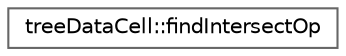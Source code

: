 digraph "Graphical Class Hierarchy"
{
 // LATEX_PDF_SIZE
  bgcolor="transparent";
  edge [fontname=Helvetica,fontsize=10,labelfontname=Helvetica,labelfontsize=10];
  node [fontname=Helvetica,fontsize=10,shape=box,height=0.2,width=0.4];
  rankdir="LR";
  Node0 [id="Node000000",label="treeDataCell::findIntersectOp",height=0.2,width=0.4,color="grey40", fillcolor="white", style="filled",URL="$classFoam_1_1treeDataCell_1_1findIntersectOp.html",tooltip=" "];
}

